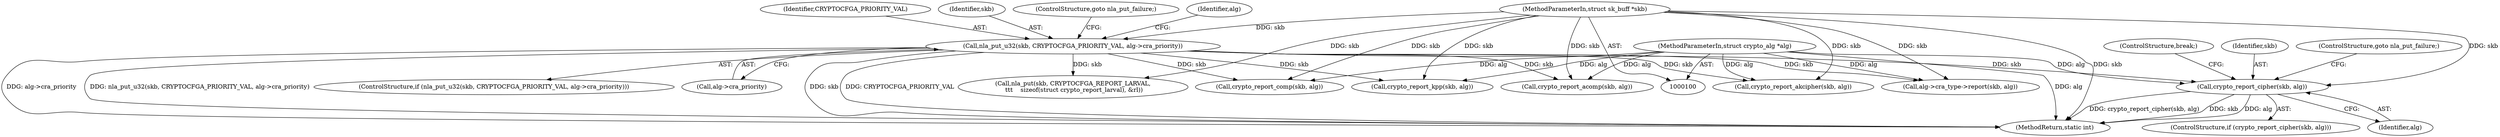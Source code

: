 digraph "0_linux_f43f39958beb206b53292801e216d9b8a660f087_4@API" {
"1000228" [label="(Call,crypto_report_cipher(skb, alg))"];
"1000166" [label="(Call,nla_put_u32(skb, CRYPTOCFGA_PRIORITY_VAL, alg->cra_priority))"];
"1000103" [label="(MethodParameterIn,struct sk_buff *skb)"];
"1000101" [label="(MethodParameterIn,struct crypto_alg *alg)"];
"1000232" [label="(ControlStructure,break;)"];
"1000169" [label="(Call,alg->cra_priority)"];
"1000166" [label="(Call,nla_put_u32(skb, CRYPTOCFGA_PRIORITY_VAL, alg->cra_priority))"];
"1000268" [label="(MethodReturn,static int)"];
"1000167" [label="(Identifier,skb)"];
"1000227" [label="(ControlStructure,if (crypto_report_cipher(skb, alg)))"];
"1000172" [label="(ControlStructure,goto nla_put_failure;)"];
"1000228" [label="(Call,crypto_report_cipher(skb, alg))"];
"1000165" [label="(ControlStructure,if (nla_put_u32(skb, CRYPTOCFGA_PRIORITY_VAL, alg->cra_priority)))"];
"1000229" [label="(Identifier,skb)"];
"1000230" [label="(Identifier,alg)"];
"1000101" [label="(MethodParameterIn,struct crypto_alg *alg)"];
"1000212" [label="(Call,alg->cra_type->report(skb, alg))"];
"1000191" [label="(Call,nla_put(skb, CRYPTOCFGA_REPORT_LARVAL,\n \t\t\t    sizeof(struct crypto_report_larval), &rl))"];
"1000235" [label="(Call,crypto_report_comp(skb, alg))"];
"1000231" [label="(ControlStructure,goto nla_put_failure;)"];
"1000103" [label="(MethodParameterIn,struct sk_buff *skb)"];
"1000176" [label="(Identifier,alg)"];
"1000256" [label="(Call,crypto_report_kpp(skb, alg))"];
"1000242" [label="(Call,crypto_report_acomp(skb, alg))"];
"1000168" [label="(Identifier,CRYPTOCFGA_PRIORITY_VAL)"];
"1000249" [label="(Call,crypto_report_akcipher(skb, alg))"];
"1000228" -> "1000227"  [label="AST: "];
"1000228" -> "1000230"  [label="CFG: "];
"1000229" -> "1000228"  [label="AST: "];
"1000230" -> "1000228"  [label="AST: "];
"1000231" -> "1000228"  [label="CFG: "];
"1000232" -> "1000228"  [label="CFG: "];
"1000228" -> "1000268"  [label="DDG: crypto_report_cipher(skb, alg)"];
"1000228" -> "1000268"  [label="DDG: skb"];
"1000228" -> "1000268"  [label="DDG: alg"];
"1000166" -> "1000228"  [label="DDG: skb"];
"1000103" -> "1000228"  [label="DDG: skb"];
"1000101" -> "1000228"  [label="DDG: alg"];
"1000166" -> "1000165"  [label="AST: "];
"1000166" -> "1000169"  [label="CFG: "];
"1000167" -> "1000166"  [label="AST: "];
"1000168" -> "1000166"  [label="AST: "];
"1000169" -> "1000166"  [label="AST: "];
"1000172" -> "1000166"  [label="CFG: "];
"1000176" -> "1000166"  [label="CFG: "];
"1000166" -> "1000268"  [label="DDG: CRYPTOCFGA_PRIORITY_VAL"];
"1000166" -> "1000268"  [label="DDG: alg->cra_priority"];
"1000166" -> "1000268"  [label="DDG: nla_put_u32(skb, CRYPTOCFGA_PRIORITY_VAL, alg->cra_priority)"];
"1000166" -> "1000268"  [label="DDG: skb"];
"1000103" -> "1000166"  [label="DDG: skb"];
"1000166" -> "1000191"  [label="DDG: skb"];
"1000166" -> "1000212"  [label="DDG: skb"];
"1000166" -> "1000235"  [label="DDG: skb"];
"1000166" -> "1000242"  [label="DDG: skb"];
"1000166" -> "1000249"  [label="DDG: skb"];
"1000166" -> "1000256"  [label="DDG: skb"];
"1000103" -> "1000100"  [label="AST: "];
"1000103" -> "1000268"  [label="DDG: skb"];
"1000103" -> "1000191"  [label="DDG: skb"];
"1000103" -> "1000212"  [label="DDG: skb"];
"1000103" -> "1000235"  [label="DDG: skb"];
"1000103" -> "1000242"  [label="DDG: skb"];
"1000103" -> "1000249"  [label="DDG: skb"];
"1000103" -> "1000256"  [label="DDG: skb"];
"1000101" -> "1000100"  [label="AST: "];
"1000101" -> "1000268"  [label="DDG: alg"];
"1000101" -> "1000212"  [label="DDG: alg"];
"1000101" -> "1000235"  [label="DDG: alg"];
"1000101" -> "1000242"  [label="DDG: alg"];
"1000101" -> "1000249"  [label="DDG: alg"];
"1000101" -> "1000256"  [label="DDG: alg"];
}
